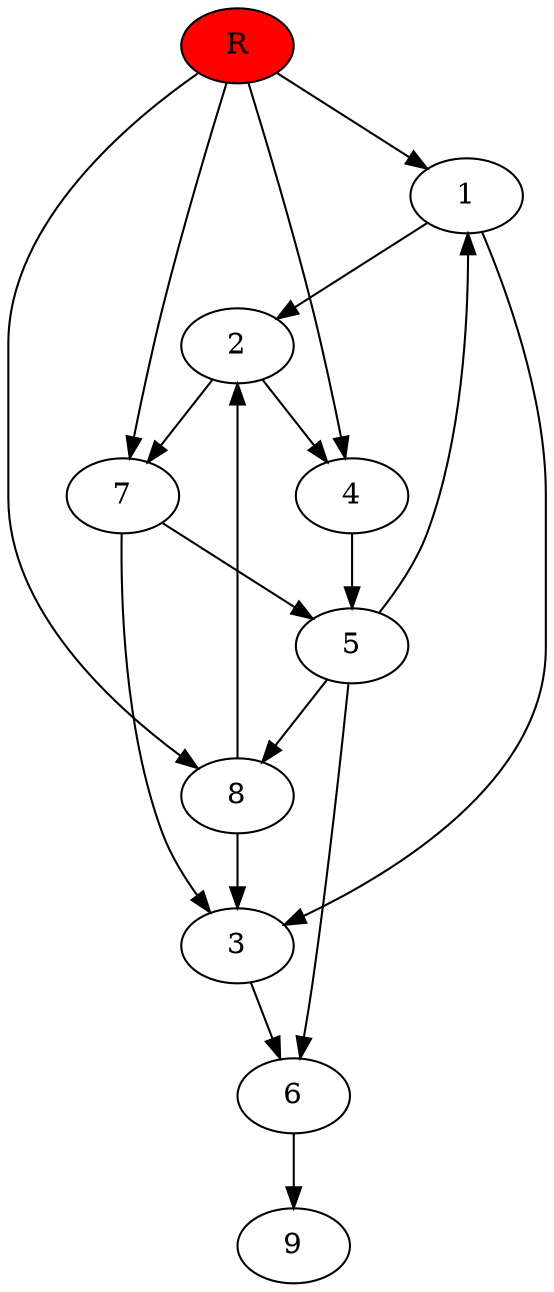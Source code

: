 digraph prb17947 {
	1
	2
	3
	4
	5
	6
	7
	8
	R [fillcolor="#ff0000" style=filled]
	1 -> 2
	1 -> 3
	2 -> 4
	2 -> 7
	3 -> 6
	4 -> 5
	5 -> 1
	5 -> 6
	5 -> 8
	6 -> 9
	7 -> 3
	7 -> 5
	8 -> 2
	8 -> 3
	R -> 1
	R -> 4
	R -> 7
	R -> 8
}
